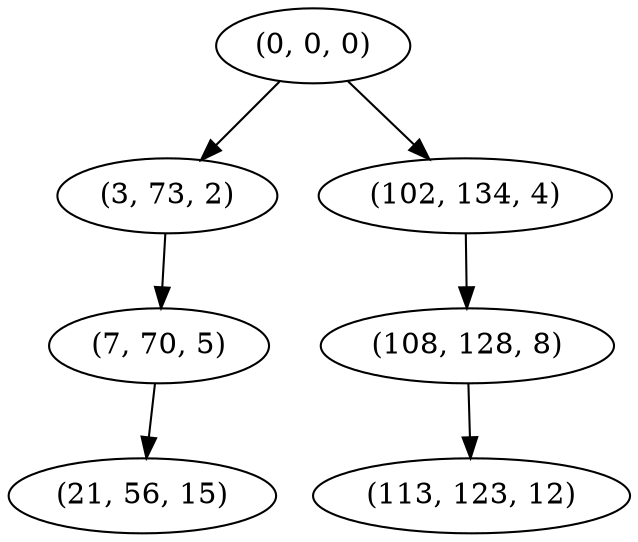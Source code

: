 digraph tree {
    "(0, 0, 0)";
    "(3, 73, 2)";
    "(7, 70, 5)";
    "(21, 56, 15)";
    "(102, 134, 4)";
    "(108, 128, 8)";
    "(113, 123, 12)";
    "(0, 0, 0)" -> "(3, 73, 2)";
    "(0, 0, 0)" -> "(102, 134, 4)";
    "(3, 73, 2)" -> "(7, 70, 5)";
    "(7, 70, 5)" -> "(21, 56, 15)";
    "(102, 134, 4)" -> "(108, 128, 8)";
    "(108, 128, 8)" -> "(113, 123, 12)";
}
